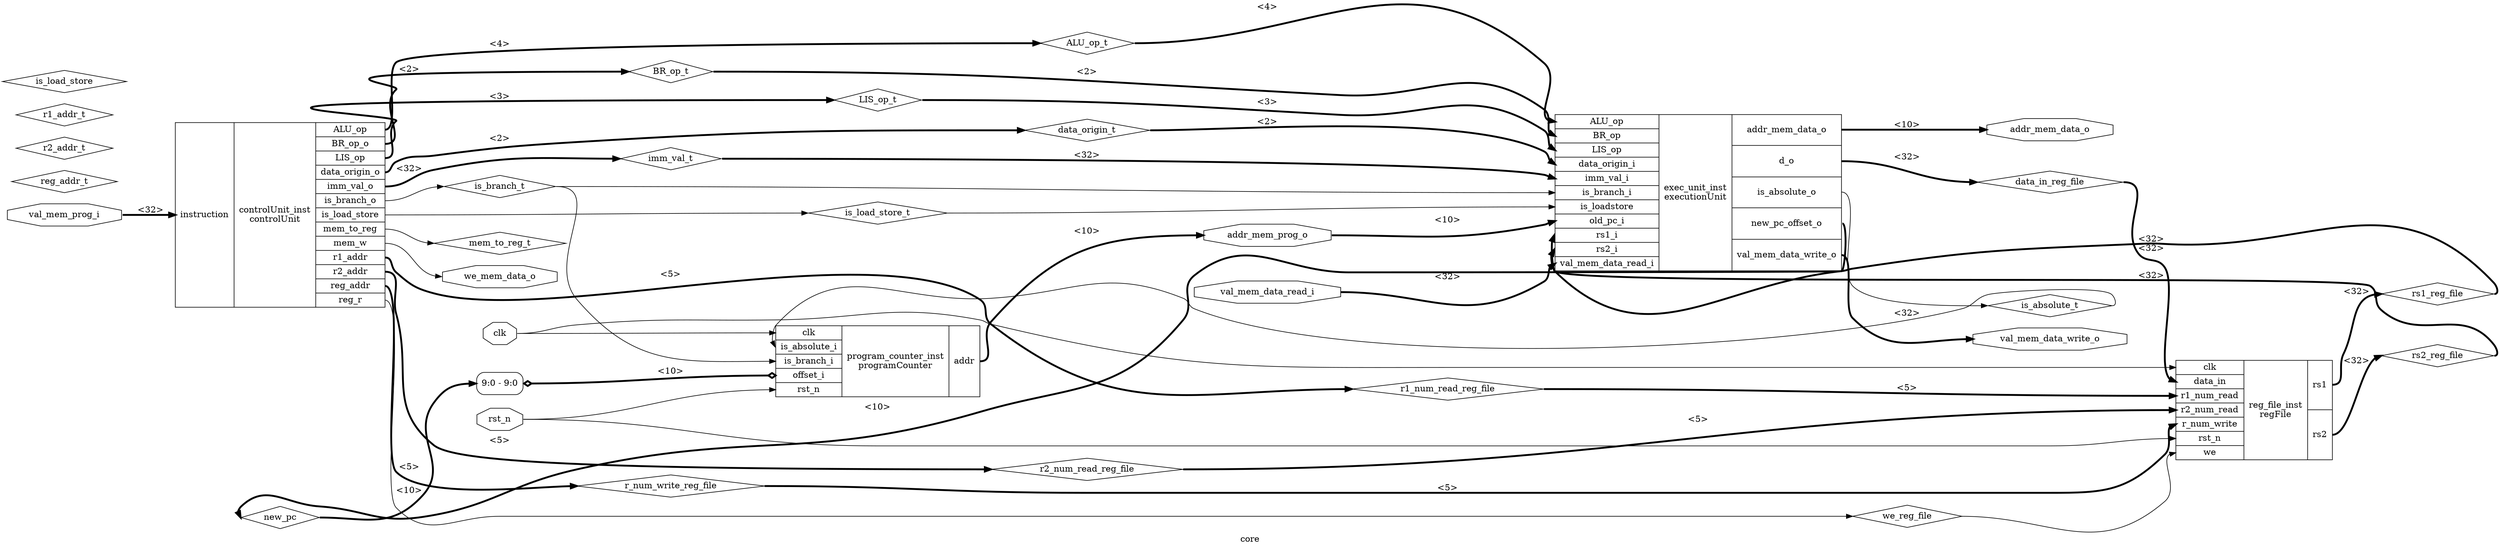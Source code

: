digraph "core" {
label="core";
rankdir="LR";
remincross=true;
n1 [ shape=diamond, label="new_pc", color="black", fontcolor="black" ];
n2 [ shape=diamond, label="rs2_reg_file", color="black", fontcolor="black" ];
n3 [ shape=diamond, label="rs1_reg_file", color="black", fontcolor="black" ];
n4 [ shape=diamond, label="data_in_reg_file", color="black", fontcolor="black" ];
n5 [ shape=diamond, label="r_num_write_reg_file", color="black", fontcolor="black" ];
n6 [ shape=diamond, label="r2_num_read_reg_file", color="black", fontcolor="black" ];
n7 [ shape=diamond, label="r1_num_read_reg_file", color="black", fontcolor="black" ];
n8 [ shape=diamond, label="we_reg_file", color="black", fontcolor="black" ];
n9 [ shape=diamond, label="imm_val_t", color="black", fontcolor="black" ];
n10 [ shape=diamond, label="reg_addr_t", color="black", fontcolor="black" ];
n11 [ shape=diamond, label="r2_addr_t", color="black", fontcolor="black" ];
n12 [ shape=diamond, label="r1_addr_t", color="black", fontcolor="black" ];
n13 [ shape=diamond, label="mem_to_reg_t", color="black", fontcolor="black" ];
n14 [ shape=diamond, label="is_absolute_t", color="black", fontcolor="black" ];
n15 [ shape=diamond, label="is_branch_t", color="black", fontcolor="black" ];
n16 [ shape=diamond, label="is_load_store_t", color="black", fontcolor="black" ];
n17 [ shape=diamond, label="data_origin_t", color="black", fontcolor="black" ];
n18 [ shape=diamond, label="BR_op_t", color="black", fontcolor="black" ];
n19 [ shape=diamond, label="LIS_op_t", color="black", fontcolor="black" ];
n20 [ shape=diamond, label="ALU_op_t", color="black", fontcolor="black" ];
n21 [ shape=diamond, label="is_load_store", color="black", fontcolor="black" ];
n22 [ shape=octagon, label="val_mem_prog_i", color="black", fontcolor="black" ];
n23 [ shape=octagon, label="addr_mem_prog_o", color="black", fontcolor="black" ];
n24 [ shape=octagon, label="val_mem_data_write_o", color="black", fontcolor="black" ];
n25 [ shape=octagon, label="val_mem_data_read_i", color="black", fontcolor="black" ];
n26 [ shape=octagon, label="addr_mem_data_o", color="black", fontcolor="black" ];
n27 [ shape=octagon, label="we_mem_data_o", color="black", fontcolor="black" ];
n28 [ shape=octagon, label="rst_n", color="black", fontcolor="black" ];
n29 [ shape=octagon, label="clk", color="black", fontcolor="black" ];
c43 [ shape=record, label="{{<p30> ALU_op|<p31> BR_op|<p32> LIS_op|<p33> data_origin_i|<p34> imm_val_i|<p35> is_branch_i|<p36> is_loadstore|<p37> old_pc_i|<p38> rs1_i|<p39> rs2_i|<p25> val_mem_data_read_i}|exec_unit_inst\nexecutionUnit|{<p26> addr_mem_data_o|<p40> d_o|<p41> is_absolute_o|<p42> new_pc_offset_o|<p24> val_mem_data_write_o}}" ];
c51 [ shape=record, label="{{<p29> clk|<p44> data_in|<p45> r1_num_read|<p46> r2_num_read|<p47> r_num_write|<p28> rst_n|<p48> we}|reg_file_inst\nregFile|{<p49> rs1|<p50> rs2}}" ];
c55 [ shape=record, label="{{<p29> clk|<p52> is_absolute_i|<p35> is_branch_i|<p53> offset_i|<p28> rst_n}|program_counter_inst\nprogramCounter|{<p54> addr}}" ];
x0 [ shape=record, style=rounded, label="<s0> 9:0 - 9:0 " ];
x0:e -> c55:p53:w [arrowhead=odiamond, arrowtail=odiamond, dir=both, color="black", style="setlinewidth(3)", label="<10>"];
c67 [ shape=record, label="{{<p56> instruction}|controlUnit_inst\ncontrolUnit|{<p30> ALU_op|<p57> BR_op_o|<p32> LIS_op|<p58> data_origin_o|<p59> imm_val_o|<p60> is_branch_o|<p21> is_load_store|<p61> mem_to_reg|<p62> mem_w|<p63> r1_addr|<p64> r2_addr|<p65> reg_addr|<p66> reg_r}}" ];
c43:p42:e -> n1:w [color="black", style="setlinewidth(3)", label="<10>"];
n1:e -> x0:s0:w [color="black", style="setlinewidth(3)", label="<10>"];
c67:p61:e -> n13:w [color="black", label=""];
c43:p41:e -> n14:w [color="black", label=""];
n14:e -> c55:p52:w [color="black", label=""];
c67:p60:e -> n15:w [color="black", label=""];
n15:e -> c43:p35:w [color="black", label=""];
n15:e -> c55:p35:w [color="black", label=""];
c67:p21:e -> n16:w [color="black", label=""];
n16:e -> c43:p36:w [color="black", label=""];
c67:p58:e -> n17:w [color="black", style="setlinewidth(3)", label="<2>"];
n17:e -> c43:p33:w [color="black", style="setlinewidth(3)", label="<2>"];
c67:p57:e -> n18:w [color="black", style="setlinewidth(3)", label="<2>"];
n18:e -> c43:p31:w [color="black", style="setlinewidth(3)", label="<2>"];
c67:p32:e -> n19:w [color="black", style="setlinewidth(3)", label="<3>"];
n19:e -> c43:p32:w [color="black", style="setlinewidth(3)", label="<3>"];
c51:p50:e -> n2:w [color="black", style="setlinewidth(3)", label="<32>"];
n2:e -> c43:p39:w [color="black", style="setlinewidth(3)", label="<32>"];
c67:p30:e -> n20:w [color="black", style="setlinewidth(3)", label="<4>"];
n20:e -> c43:p30:w [color="black", style="setlinewidth(3)", label="<4>"];
n22:e -> c67:p56:w [color="black", style="setlinewidth(3)", label="<32>"];
c55:p54:e -> n23:w [color="black", style="setlinewidth(3)", label="<10>"];
n23:e -> c43:p37:w [color="black", style="setlinewidth(3)", label="<10>"];
c43:p24:e -> n24:w [color="black", style="setlinewidth(3)", label="<32>"];
n25:e -> c43:p25:w [color="black", style="setlinewidth(3)", label="<32>"];
c43:p26:e -> n26:w [color="black", style="setlinewidth(3)", label="<10>"];
c67:p62:e -> n27:w [color="black", label=""];
n28:e -> c51:p28:w [color="black", label=""];
n28:e -> c55:p28:w [color="black", label=""];
n29:e -> c51:p29:w [color="black", label=""];
n29:e -> c55:p29:w [color="black", label=""];
c51:p49:e -> n3:w [color="black", style="setlinewidth(3)", label="<32>"];
n3:e -> c43:p38:w [color="black", style="setlinewidth(3)", label="<32>"];
c43:p40:e -> n4:w [color="black", style="setlinewidth(3)", label="<32>"];
n4:e -> c51:p44:w [color="black", style="setlinewidth(3)", label="<32>"];
c67:p65:e -> n5:w [color="black", style="setlinewidth(3)", label="<5>"];
n5:e -> c51:p47:w [color="black", style="setlinewidth(3)", label="<5>"];
c67:p64:e -> n6:w [color="black", style="setlinewidth(3)", label="<5>"];
n6:e -> c51:p46:w [color="black", style="setlinewidth(3)", label="<5>"];
c67:p63:e -> n7:w [color="black", style="setlinewidth(3)", label="<5>"];
n7:e -> c51:p45:w [color="black", style="setlinewidth(3)", label="<5>"];
c67:p66:e -> n8:w [color="black", label=""];
n8:e -> c51:p48:w [color="black", label=""];
c67:p59:e -> n9:w [color="black", style="setlinewidth(3)", label="<32>"];
n9:e -> c43:p34:w [color="black", style="setlinewidth(3)", label="<32>"];
}
